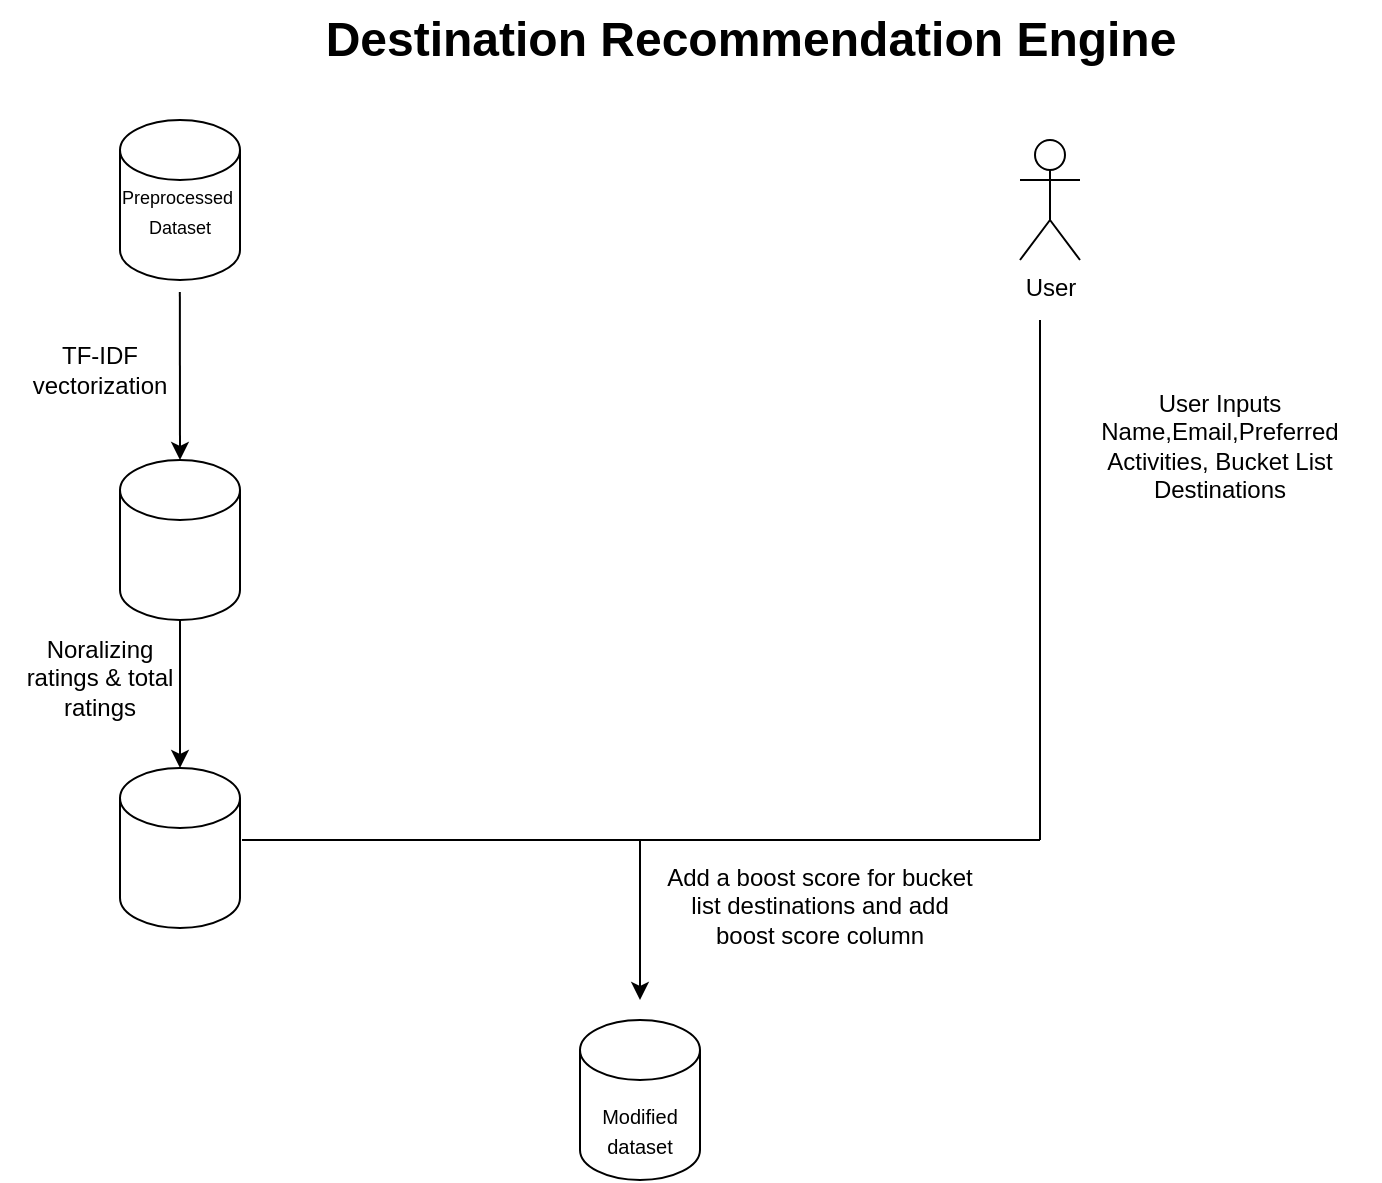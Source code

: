 <mxfile version="24.6.4" type="device">
  <diagram name="Page-1" id="xfQDRVrBvNcIZzvIfs06">
    <mxGraphModel dx="1275" dy="598" grid="1" gridSize="10" guides="1" tooltips="1" connect="1" arrows="1" fold="1" page="1" pageScale="1" pageWidth="1169" pageHeight="827" math="0" shadow="0">
      <root>
        <mxCell id="0" />
        <mxCell id="1" parent="0" />
        <mxCell id="mtY0_IEQQN98yn-G4eiI-1" value="Destination Recommendation Engine" style="text;strokeColor=none;fillColor=none;html=1;fontSize=24;fontStyle=1;verticalAlign=middle;align=center;" vertex="1" parent="1">
          <mxGeometry x="360" y="20" width="430" height="40" as="geometry" />
        </mxCell>
        <mxCell id="mtY0_IEQQN98yn-G4eiI-30" value="" style="shape=cylinder3;whiteSpace=wrap;html=1;boundedLbl=1;backgroundOutline=1;size=15;" vertex="1" parent="1">
          <mxGeometry x="260" y="80" width="60" height="80" as="geometry" />
        </mxCell>
        <mxCell id="mtY0_IEQQN98yn-G4eiI-31" value="&lt;div&gt;&lt;br&gt;&lt;/div&gt;" style="text;html=1;align=center;verticalAlign=middle;resizable=0;points=[];autosize=1;strokeColor=none;fillColor=none;" vertex="1" parent="1">
          <mxGeometry x="280" y="165" width="20" height="30" as="geometry" />
        </mxCell>
        <mxCell id="mtY0_IEQQN98yn-G4eiI-32" value="" style="shape=cylinder3;whiteSpace=wrap;html=1;boundedLbl=1;backgroundOutline=1;size=15;" vertex="1" parent="1">
          <mxGeometry x="260" y="250" width="60" height="80" as="geometry" />
        </mxCell>
        <mxCell id="mtY0_IEQQN98yn-G4eiI-34" value="" style="endArrow=classic;html=1;rounded=0;exitX=0.496;exitY=0.033;exitDx=0;exitDy=0;exitPerimeter=0;" edge="1" parent="1" source="mtY0_IEQQN98yn-G4eiI-31">
          <mxGeometry width="50" height="50" relative="1" as="geometry">
            <mxPoint x="700" y="360" as="sourcePoint" />
            <mxPoint x="290" y="250" as="targetPoint" />
          </mxGeometry>
        </mxCell>
        <mxCell id="mtY0_IEQQN98yn-G4eiI-35" value="&lt;font style=&quot;font-size: 9px;&quot;&gt;Preprocessed&amp;nbsp;&lt;/font&gt;&lt;div&gt;&lt;font style=&quot;font-size: 9px;&quot;&gt;Dataset&lt;/font&gt;&lt;/div&gt;" style="text;html=1;align=center;verticalAlign=middle;whiteSpace=wrap;rounded=0;" vertex="1" parent="1">
          <mxGeometry x="260" y="110" width="60" height="30" as="geometry" />
        </mxCell>
        <mxCell id="mtY0_IEQQN98yn-G4eiI-36" value="TF-IDF&lt;div&gt;vectorization&lt;/div&gt;" style="text;html=1;align=center;verticalAlign=middle;whiteSpace=wrap;rounded=0;" vertex="1" parent="1">
          <mxGeometry x="220" y="190" width="60" height="30" as="geometry" />
        </mxCell>
        <mxCell id="mtY0_IEQQN98yn-G4eiI-37" value="" style="shape=cylinder3;whiteSpace=wrap;html=1;boundedLbl=1;backgroundOutline=1;size=15;" vertex="1" parent="1">
          <mxGeometry x="260" y="404" width="60" height="80" as="geometry" />
        </mxCell>
        <mxCell id="mtY0_IEQQN98yn-G4eiI-38" value="Noralizing&lt;div&gt;ratings &amp;amp; total ratings&lt;/div&gt;" style="text;html=1;align=center;verticalAlign=middle;whiteSpace=wrap;rounded=0;" vertex="1" parent="1">
          <mxGeometry x="200" y="344" width="100" height="30" as="geometry" />
        </mxCell>
        <mxCell id="mtY0_IEQQN98yn-G4eiI-39" value="" style="endArrow=classic;html=1;rounded=0;entryX=0.5;entryY=0;entryDx=0;entryDy=0;entryPerimeter=0;exitX=0.5;exitY=1;exitDx=0;exitDy=0;exitPerimeter=0;" edge="1" parent="1" source="mtY0_IEQQN98yn-G4eiI-32" target="mtY0_IEQQN98yn-G4eiI-37">
          <mxGeometry width="50" height="50" relative="1" as="geometry">
            <mxPoint x="500" y="430" as="sourcePoint" />
            <mxPoint x="550" y="380" as="targetPoint" />
          </mxGeometry>
        </mxCell>
        <mxCell id="mtY0_IEQQN98yn-G4eiI-40" value="User" style="shape=umlActor;verticalLabelPosition=bottom;verticalAlign=top;html=1;outlineConnect=0;" vertex="1" parent="1">
          <mxGeometry x="710" y="90" width="30" height="60" as="geometry" />
        </mxCell>
        <mxCell id="mtY0_IEQQN98yn-G4eiI-43" value="User Inputs&lt;div&gt;Name,Email,Preferred Activities, Bucket List Destinations&lt;/div&gt;" style="text;html=1;align=center;verticalAlign=middle;whiteSpace=wrap;rounded=0;" vertex="1" parent="1">
          <mxGeometry x="730" y="210" width="160" height="65" as="geometry" />
        </mxCell>
        <mxCell id="mtY0_IEQQN98yn-G4eiI-44" value="" style="endArrow=none;html=1;rounded=0;" edge="1" parent="1">
          <mxGeometry width="50" height="50" relative="1" as="geometry">
            <mxPoint x="321" y="440" as="sourcePoint" />
            <mxPoint x="720" y="440" as="targetPoint" />
          </mxGeometry>
        </mxCell>
        <mxCell id="mtY0_IEQQN98yn-G4eiI-45" value="" style="endArrow=none;html=1;rounded=0;" edge="1" parent="1">
          <mxGeometry width="50" height="50" relative="1" as="geometry">
            <mxPoint x="720" y="440" as="sourcePoint" />
            <mxPoint x="720" y="180" as="targetPoint" />
          </mxGeometry>
        </mxCell>
        <mxCell id="mtY0_IEQQN98yn-G4eiI-46" value="" style="endArrow=classic;html=1;rounded=0;" edge="1" parent="1">
          <mxGeometry width="50" height="50" relative="1" as="geometry">
            <mxPoint x="520" y="440" as="sourcePoint" />
            <mxPoint x="520" y="520" as="targetPoint" />
          </mxGeometry>
        </mxCell>
        <mxCell id="mtY0_IEQQN98yn-G4eiI-47" value="" style="shape=cylinder3;whiteSpace=wrap;html=1;boundedLbl=1;backgroundOutline=1;size=15;" vertex="1" parent="1">
          <mxGeometry x="490" y="530" width="60" height="80" as="geometry" />
        </mxCell>
        <mxCell id="mtY0_IEQQN98yn-G4eiI-48" value="&lt;font size=&quot;1&quot;&gt;Modified dataset&lt;/font&gt;" style="text;html=1;align=center;verticalAlign=middle;whiteSpace=wrap;rounded=0;" vertex="1" parent="1">
          <mxGeometry x="490" y="570" width="60" height="30" as="geometry" />
        </mxCell>
        <mxCell id="mtY0_IEQQN98yn-G4eiI-49" value="Add a boost score for bucket list destinations and add boost score column" style="text;html=1;align=center;verticalAlign=middle;whiteSpace=wrap;rounded=0;" vertex="1" parent="1">
          <mxGeometry x="530" y="440" width="160" height="65" as="geometry" />
        </mxCell>
      </root>
    </mxGraphModel>
  </diagram>
</mxfile>
